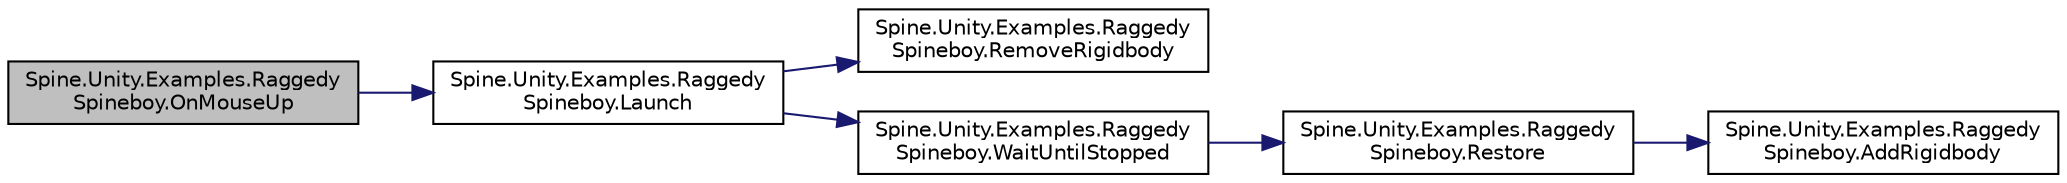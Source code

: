 digraph "Spine.Unity.Examples.RaggedySpineboy.OnMouseUp"
{
 // LATEX_PDF_SIZE
  edge [fontname="Helvetica",fontsize="10",labelfontname="Helvetica",labelfontsize="10"];
  node [fontname="Helvetica",fontsize="10",shape=record];
  rankdir="LR";
  Node1 [label="Spine.Unity.Examples.Raggedy\lSpineboy.OnMouseUp",height=0.2,width=0.4,color="black", fillcolor="grey75", style="filled", fontcolor="black",tooltip=" "];
  Node1 -> Node2 [color="midnightblue",fontsize="10",style="solid"];
  Node2 [label="Spine.Unity.Examples.Raggedy\lSpineboy.Launch",height=0.2,width=0.4,color="black", fillcolor="white", style="filled",URL="$class_spine_1_1_unity_1_1_examples_1_1_raggedy_spineboy.html#a34812bdd6f9688158b93c20ce3ebc4ef",tooltip=" "];
  Node2 -> Node3 [color="midnightblue",fontsize="10",style="solid"];
  Node3 [label="Spine.Unity.Examples.Raggedy\lSpineboy.RemoveRigidbody",height=0.2,width=0.4,color="black", fillcolor="white", style="filled",URL="$class_spine_1_1_unity_1_1_examples_1_1_raggedy_spineboy.html#adad68a20b20a5f8cdc4511c496adf803",tooltip=" "];
  Node2 -> Node4 [color="midnightblue",fontsize="10",style="solid"];
  Node4 [label="Spine.Unity.Examples.Raggedy\lSpineboy.WaitUntilStopped",height=0.2,width=0.4,color="black", fillcolor="white", style="filled",URL="$class_spine_1_1_unity_1_1_examples_1_1_raggedy_spineboy.html#af28eaf3f26517130f19e865d4085ab09",tooltip=" "];
  Node4 -> Node5 [color="midnightblue",fontsize="10",style="solid"];
  Node5 [label="Spine.Unity.Examples.Raggedy\lSpineboy.Restore",height=0.2,width=0.4,color="black", fillcolor="white", style="filled",URL="$class_spine_1_1_unity_1_1_examples_1_1_raggedy_spineboy.html#a8c76d5fd0fd155bca1aa39fb8d2c9bea",tooltip=" "];
  Node5 -> Node6 [color="midnightblue",fontsize="10",style="solid"];
  Node6 [label="Spine.Unity.Examples.Raggedy\lSpineboy.AddRigidbody",height=0.2,width=0.4,color="black", fillcolor="white", style="filled",URL="$class_spine_1_1_unity_1_1_examples_1_1_raggedy_spineboy.html#a6a0fa0b244c88c20f132606265a5a1d5",tooltip=" "];
}
